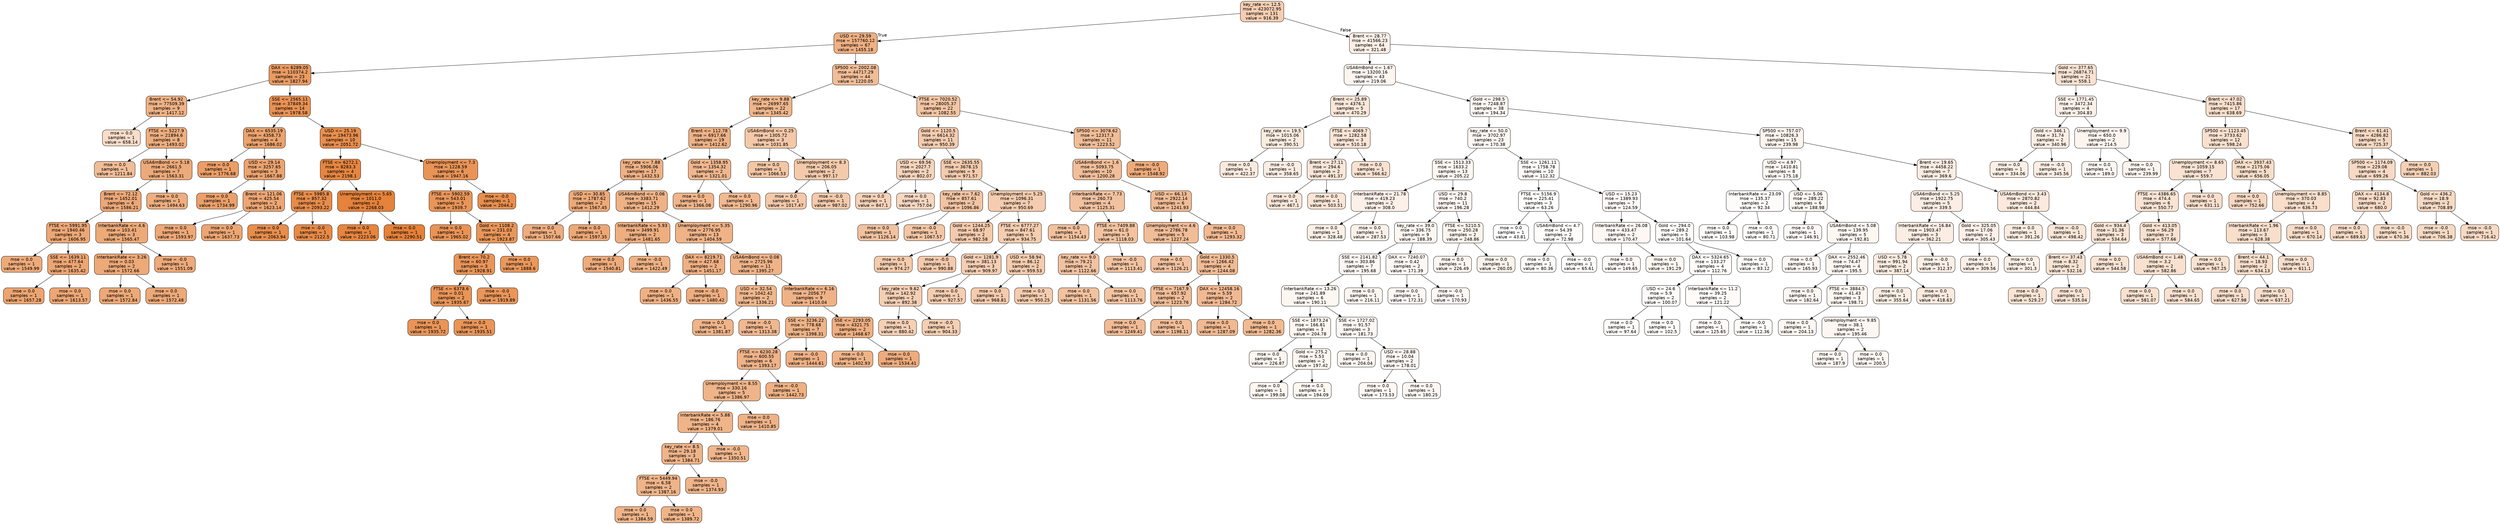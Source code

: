 digraph Tree {
node [shape=box, style="filled, rounded", color="black", fontname=helvetica] ;
edge [fontname=helvetica] ;
0 [label="key_rate <= 12.5\nmse = 423072.95\nsamples = 131\nvalue = 916.39", fillcolor="#f5ceb2"] ;
1 [label="USD <= 29.59\nmse = 157760.12\nsamples = 67\nvalue = 1455.18", fillcolor="#efb083"] ;
0 -> 1 [labeldistance=2.5, labelangle=45, headlabel="True"] ;
2 [label="DAX <= 6289.05\nmse = 110374.2\nsamples = 23\nvalue = 1827.94", fillcolor="#ea9b62"] ;
1 -> 2 ;
3 [label="Brent <= 54.92\nmse = 77509.39\nsamples = 9\nvalue = 1417.12", fillcolor="#efb286"] ;
2 -> 3 ;
4 [label="mse = 0.0\nsamples = 1\nvalue = 658.14", fillcolor="#f8ddc9"] ;
3 -> 4 ;
5 [label="FTSE <= 5227.9\nmse = 21894.6\nsamples = 8\nvalue = 1493.02", fillcolor="#eeae7f"] ;
3 -> 5 ;
6 [label="mse = 0.0\nsamples = 1\nvalue = 1211.84", fillcolor="#f1bd98"] ;
5 -> 6 ;
7 [label="USA6mBond <= 5.18\nmse = 2661.5\nsamples = 7\nvalue = 1563.31", fillcolor="#edaa79"] ;
5 -> 7 ;
8 [label="Brent <= 72.12\nmse = 1452.01\nsamples = 6\nvalue = 1586.21", fillcolor="#eda877"] ;
7 -> 8 ;
9 [label="FTSE <= 5991.95\nmse = 1940.46\nsamples = 3\nvalue = 1606.95", fillcolor="#eda775"] ;
8 -> 9 ;
10 [label="mse = 0.0\nsamples = 1\nvalue = 1549.99", fillcolor="#eeab7a"] ;
9 -> 10 ;
11 [label="SSE <= 1639.11\nmse = 477.64\nsamples = 2\nvalue = 1635.42", fillcolor="#eda673"] ;
9 -> 11 ;
12 [label="mse = 0.0\nsamples = 1\nvalue = 1657.28", fillcolor="#eca571"] ;
11 -> 12 ;
13 [label="mse = 0.0\nsamples = 1\nvalue = 1613.57", fillcolor="#eda775"] ;
11 -> 13 ;
14 [label="InterbankRate <= 4.6\nmse = 103.41\nsamples = 3\nvalue = 1565.47", fillcolor="#edaa79"] ;
8 -> 14 ;
15 [label="InterbankRate <= 3.26\nmse = 0.03\nsamples = 2\nvalue = 1572.66", fillcolor="#eda978"] ;
14 -> 15 ;
16 [label="mse = 0.0\nsamples = 1\nvalue = 1572.84", fillcolor="#eda978"] ;
15 -> 16 ;
17 [label="mse = 0.0\nsamples = 1\nvalue = 1572.48", fillcolor="#eda978"] ;
15 -> 17 ;
18 [label="mse = -0.0\nsamples = 1\nvalue = 1551.09", fillcolor="#eeaa7a"] ;
14 -> 18 ;
19 [label="mse = 0.0\nsamples = 1\nvalue = 1494.63", fillcolor="#eeae7f"] ;
7 -> 19 ;
20 [label="SSE <= 2565.11\nmse = 37849.34\nsamples = 14\nvalue = 1978.58", fillcolor="#e99254"] ;
2 -> 20 ;
21 [label="DAX <= 6535.19\nmse = 4358.73\nsamples = 4\nvalue = 1686.02", fillcolor="#eca36e"] ;
20 -> 21 ;
22 [label="mse = 0.0\nsamples = 1\nvalue = 1776.68", fillcolor="#eb9e66"] ;
21 -> 22 ;
23 [label="USD <= 29.14\nmse = 3257.65\nsamples = 3\nvalue = 1667.88", fillcolor="#eca470"] ;
21 -> 23 ;
24 [label="mse = 0.0\nsamples = 1\nvalue = 1734.99", fillcolor="#eba06a"] ;
23 -> 24 ;
25 [label="Brent <= 121.06\nmse = 425.54\nsamples = 2\nvalue = 1623.14", fillcolor="#eda674"] ;
23 -> 25 ;
26 [label="mse = 0.0\nsamples = 1\nvalue = 1593.97", fillcolor="#eda876"] ;
25 -> 26 ;
27 [label="mse = 0.0\nsamples = 1\nvalue = 1637.73", fillcolor="#eda673"] ;
25 -> 27 ;
28 [label="USD <= 25.19\nmse = 19473.96\nsamples = 10\nvalue = 2051.72", fillcolor="#e88e4e"] ;
20 -> 28 ;
29 [label="FTSE <= 6272.1\nmse = 8283.3\nsamples = 4\nvalue = 2198.1", fillcolor="#e68641"] ;
28 -> 29 ;
30 [label="FTSE <= 5985.8\nmse = 857.32\nsamples = 2\nvalue = 2093.22", fillcolor="#e78c4a"] ;
29 -> 30 ;
31 [label="mse = 0.0\nsamples = 1\nvalue = 2063.94", fillcolor="#e88e4d"] ;
30 -> 31 ;
32 [label="mse = -0.0\nsamples = 1\nvalue = 2122.5", fillcolor="#e78a48"] ;
30 -> 32 ;
33 [label="Unemployment <= 5.65\nmse = 1011.0\nsamples = 2\nvalue = 2268.03", fillcolor="#e5823b"] ;
29 -> 33 ;
34 [label="mse = 0.0\nsamples = 1\nvalue = 2223.06", fillcolor="#e6853f"] ;
33 -> 34 ;
35 [label="mse = 0.0\nsamples = 1\nvalue = 2290.51", fillcolor="#e58139"] ;
33 -> 35 ;
36 [label="Unemployment <= 7.3\nmse = 1228.59\nsamples = 6\nvalue = 1947.16", fillcolor="#e99457"] ;
28 -> 36 ;
37 [label="FTSE <= 5902.59\nmse = 543.01\nsamples = 5\nvalue = 1939.7", fillcolor="#e99558"] ;
36 -> 37 ;
38 [label="mse = 0.0\nsamples = 1\nvalue = 1965.02", fillcolor="#e99356"] ;
37 -> 38 ;
39 [label="Gold <= 1108.2\nmse = 231.03\nsamples = 4\nvalue = 1923.87", fillcolor="#e99659"] ;
37 -> 39 ;
40 [label="Brent <= 70.2\nmse = 60.97\nsamples = 3\nvalue = 1928.91", fillcolor="#e99559"] ;
39 -> 40 ;
41 [label="FTSE <= 6378.6\nmse = 0.01\nsamples = 2\nvalue = 1935.67", fillcolor="#e99558"] ;
40 -> 41 ;
42 [label="mse = 0.0\nsamples = 1\nvalue = 1935.72", fillcolor="#e99558"] ;
41 -> 42 ;
43 [label="mse = 0.0\nsamples = 1\nvalue = 1935.51", fillcolor="#e99558"] ;
41 -> 43 ;
44 [label="mse = -0.0\nsamples = 1\nvalue = 1919.89", fillcolor="#e9965a"] ;
40 -> 44 ;
45 [label="mse = 0.0\nsamples = 1\nvalue = 1888.6", fillcolor="#ea985c"] ;
39 -> 45 ;
46 [label="mse = -0.0\nsamples = 1\nvalue = 2044.2", fillcolor="#e88f4f"] ;
36 -> 46 ;
47 [label="SP500 <= 2002.08\nmse = 44717.29\nsamples = 44\nvalue = 1220.05", fillcolor="#f1bd97"] ;
1 -> 47 ;
48 [label="key_rate <= 9.88\nmse = 26997.65\nsamples = 22\nvalue = 1345.42", fillcolor="#f0b68c"] ;
47 -> 48 ;
49 [label="Brent <= 112.78\nmse = 6917.66\nsamples = 19\nvalue = 1412.62", fillcolor="#efb286"] ;
48 -> 49 ;
50 [label="key_rate <= 7.88\nmse = 5906.06\nsamples = 17\nvalue = 1432.53", fillcolor="#efb185"] ;
49 -> 50 ;
51 [label="USD <= 30.85\nmse = 1787.62\nsamples = 2\nvalue = 1567.45", fillcolor="#edaa79"] ;
50 -> 51 ;
52 [label="mse = 0.0\nsamples = 1\nvalue = 1507.66", fillcolor="#eead7e"] ;
51 -> 52 ;
53 [label="mse = 0.0\nsamples = 1\nvalue = 1597.35", fillcolor="#eda876"] ;
51 -> 53 ;
54 [label="USA6mBond <= 0.06\nmse = 3383.71\nsamples = 15\nvalue = 1412.29", fillcolor="#efb286"] ;
50 -> 54 ;
55 [label="InterbankRate <= 5.93\nmse = 3499.91\nsamples = 2\nvalue = 1481.65", fillcolor="#eeae80"] ;
54 -> 55 ;
56 [label="mse = 0.0\nsamples = 1\nvalue = 1540.81", fillcolor="#eeab7b"] ;
55 -> 56 ;
57 [label="mse = -0.0\nsamples = 1\nvalue = 1422.49", fillcolor="#efb285"] ;
55 -> 57 ;
58 [label="Unemployment <= 5.35\nmse = 2776.95\nsamples = 13\nvalue = 1404.59", fillcolor="#efb387"] ;
54 -> 58 ;
59 [label="DAX <= 8219.71\nmse = 427.68\nsamples = 2\nvalue = 1451.17", fillcolor="#efb083"] ;
58 -> 59 ;
60 [label="mse = 0.0\nsamples = 1\nvalue = 1436.55", fillcolor="#efb184"] ;
59 -> 60 ;
61 [label="mse = -0.0\nsamples = 1\nvalue = 1480.42", fillcolor="#eeae80"] ;
59 -> 61 ;
62 [label="USA6mBond <= 0.08\nmse = 2725.96\nsamples = 11\nvalue = 1395.27", fillcolor="#efb388"] ;
58 -> 62 ;
63 [label="USD <= 32.54\nmse = 1042.42\nsamples = 2\nvalue = 1336.21", fillcolor="#f0b78d"] ;
62 -> 63 ;
64 [label="mse = 0.0\nsamples = 1\nvalue = 1381.87", fillcolor="#f0b489"] ;
63 -> 64 ;
65 [label="mse = -0.0\nsamples = 1\nvalue = 1313.38", fillcolor="#f0b88f"] ;
63 -> 65 ;
66 [label="InterbankRate <= 6.16\nmse = 2056.77\nsamples = 9\nvalue = 1410.04", fillcolor="#efb287"] ;
62 -> 66 ;
67 [label="SSE <= 3236.22\nmse = 778.68\nsamples = 7\nvalue = 1398.31", fillcolor="#efb388"] ;
66 -> 67 ;
68 [label="FTSE <= 6230.28\nmse = 600.55\nsamples = 6\nvalue = 1393.17", fillcolor="#efb388"] ;
67 -> 68 ;
69 [label="Unemployment <= 8.55\nmse = 330.16\nsamples = 5\nvalue = 1386.97", fillcolor="#efb489"] ;
68 -> 69 ;
70 [label="InterbankRate <= 5.88\nmse = 186.76\nsamples = 4\nvalue = 1379.01", fillcolor="#f0b489"] ;
69 -> 70 ;
71 [label="key_rate <= 8.5\nmse = 29.18\nsamples = 3\nvalue = 1384.71", fillcolor="#efb489"] ;
70 -> 71 ;
72 [label="FTSE <= 5449.94\nmse = 6.58\nsamples = 2\nvalue = 1387.16", fillcolor="#efb489"] ;
71 -> 72 ;
73 [label="mse = 0.0\nsamples = 1\nvalue = 1384.59", fillcolor="#efb489"] ;
72 -> 73 ;
74 [label="mse = 0.0\nsamples = 1\nvalue = 1389.72", fillcolor="#efb488"] ;
72 -> 74 ;
75 [label="mse = -0.0\nsamples = 1\nvalue = 1374.93", fillcolor="#f0b48a"] ;
71 -> 75 ;
76 [label="mse = -0.0\nsamples = 1\nvalue = 1350.51", fillcolor="#f0b68c"] ;
70 -> 76 ;
77 [label="mse = 0.0\nsamples = 1\nvalue = 1410.85", fillcolor="#efb287"] ;
69 -> 77 ;
78 [label="mse = -0.0\nsamples = 1\nvalue = 1442.73", fillcolor="#efb184"] ;
68 -> 78 ;
79 [label="mse = -0.0\nsamples = 1\nvalue = 1444.61", fillcolor="#efb084"] ;
67 -> 79 ;
80 [label="SSE <= 2293.05\nmse = 4321.75\nsamples = 2\nvalue = 1468.67", fillcolor="#efaf81"] ;
66 -> 80 ;
81 [label="mse = 0.0\nsamples = 1\nvalue = 1402.93", fillcolor="#efb387"] ;
80 -> 81 ;
82 [label="mse = 0.0\nsamples = 1\nvalue = 1534.41", fillcolor="#eeab7c"] ;
80 -> 82 ;
83 [label="Gold <= 1358.95\nmse = 1354.32\nsamples = 2\nvalue = 1321.01", fillcolor="#f0b78e"] ;
49 -> 83 ;
84 [label="mse = 0.0\nsamples = 1\nvalue = 1366.08", fillcolor="#f0b58a"] ;
83 -> 84 ;
85 [label="mse = 0.0\nsamples = 1\nvalue = 1290.96", fillcolor="#f1b991"] ;
83 -> 85 ;
86 [label="USA6mBond <= 0.25\nmse = 1305.72\nsamples = 3\nvalue = 1031.85", fillcolor="#f4c8a8"] ;
48 -> 86 ;
87 [label="mse = 0.0\nsamples = 1\nvalue = 1066.53", fillcolor="#f3c6a5"] ;
86 -> 87 ;
88 [label="Unemployment <= 8.3\nmse = 206.05\nsamples = 2\nvalue = 997.17", fillcolor="#f4caab"] ;
86 -> 88 ;
89 [label="mse = 0.0\nsamples = 1\nvalue = 1017.47", fillcolor="#f4c8a9"] ;
88 -> 89 ;
90 [label="mse = -0.0\nsamples = 1\nvalue = 987.02", fillcolor="#f4caac"] ;
88 -> 90 ;
91 [label="FTSE <= 7020.52\nmse = 28005.37\nsamples = 22\nvalue = 1082.55", fillcolor="#f3c5a3"] ;
47 -> 91 ;
92 [label="Gold <= 1120.5\nmse = 6614.32\nsamples = 11\nvalue = 950.39", fillcolor="#f5ccaf"] ;
91 -> 92 ;
93 [label="USD <= 69.56\nmse = 2027.7\nsamples = 2\nvalue = 802.07", fillcolor="#f6d4bc"] ;
92 -> 93 ;
94 [label="mse = 0.0\nsamples = 1\nvalue = 847.1", fillcolor="#f6d2b8"] ;
93 -> 94 ;
95 [label="mse = 0.0\nsamples = 1\nvalue = 757.04", fillcolor="#f7d7c0"] ;
93 -> 95 ;
96 [label="SSE <= 2635.55\nmse = 3678.15\nsamples = 9\nvalue = 971.57", fillcolor="#f4cbad"] ;
92 -> 96 ;
97 [label="key_rate <= 7.62\nmse = 857.61\nsamples = 2\nvalue = 1096.86", fillcolor="#f3c4a2"] ;
96 -> 97 ;
98 [label="mse = 0.0\nsamples = 1\nvalue = 1126.14", fillcolor="#f2c2a0"] ;
97 -> 98 ;
99 [label="mse = -0.0\nsamples = 1\nvalue = 1067.57", fillcolor="#f3c6a5"] ;
97 -> 99 ;
100 [label="Unemployment <= 5.25\nmse = 1096.31\nsamples = 7\nvalue = 950.69", fillcolor="#f5ccaf"] ;
96 -> 100 ;
101 [label="Gold <= 1244.25\nmse = 68.97\nsamples = 2\nvalue = 982.58", fillcolor="#f4caac"] ;
100 -> 101 ;
102 [label="mse = 0.0\nsamples = 1\nvalue = 974.27", fillcolor="#f4cbad"] ;
101 -> 102 ;
103 [label="mse = -0.0\nsamples = 1\nvalue = 990.88", fillcolor="#f4caac"] ;
101 -> 103 ;
104 [label="FTSE <= 6777.27\nmse = 847.61\nsamples = 5\nvalue = 934.75", fillcolor="#f5cdb0"] ;
100 -> 104 ;
105 [label="Gold <= 1281.9\nmse = 381.13\nsamples = 3\nvalue = 909.97", fillcolor="#f5ceb3"] ;
104 -> 105 ;
106 [label="key_rate <= 9.62\nmse = 142.92\nsamples = 2\nvalue = 892.38", fillcolor="#f5cfb4"] ;
105 -> 106 ;
107 [label="mse = 0.0\nsamples = 1\nvalue = 880.42", fillcolor="#f5d0b5"] ;
106 -> 107 ;
108 [label="mse = -0.0\nsamples = 1\nvalue = 904.33", fillcolor="#f5cfb3"] ;
106 -> 108 ;
109 [label="mse = 0.0\nsamples = 1\nvalue = 927.57", fillcolor="#f5cdb1"] ;
105 -> 109 ;
110 [label="USD <= 58.94\nmse = 86.12\nsamples = 2\nvalue = 959.53", fillcolor="#f4ccae"] ;
104 -> 110 ;
111 [label="mse = 0.0\nsamples = 1\nvalue = 968.81", fillcolor="#f4cbad"] ;
110 -> 111 ;
112 [label="mse = 0.0\nsamples = 1\nvalue = 950.25", fillcolor="#f5ccaf"] ;
110 -> 112 ;
113 [label="SP500 <= 3078.62\nmse = 12317.3\nsamples = 11\nvalue = 1223.52", fillcolor="#f1bd97"] ;
91 -> 113 ;
114 [label="USA6mBond <= 1.6\nmse = 5093.75\nsamples = 10\nvalue = 1200.28", fillcolor="#f2be99"] ;
113 -> 114 ;
115 [label="InterbankRate <= 7.73\nmse = 260.73\nsamples = 4\nvalue = 1125.31", fillcolor="#f2c2a0"] ;
114 -> 115 ;
116 [label="mse = 0.0\nsamples = 1\nvalue = 1154.43", fillcolor="#f2c19d"] ;
115 -> 116 ;
117 [label="FTSE <= 7409.88\nmse = 61.0\nsamples = 3\nvalue = 1118.03", fillcolor="#f3c3a0"] ;
115 -> 117 ;
118 [label="key_rate <= 9.0\nmse = 79.21\nsamples = 2\nvalue = 1122.66", fillcolor="#f3c2a0"] ;
117 -> 118 ;
119 [label="mse = 0.0\nsamples = 1\nvalue = 1131.56", fillcolor="#f2c29f"] ;
118 -> 119 ;
120 [label="mse = 0.0\nsamples = 1\nvalue = 1113.76", fillcolor="#f3c3a1"] ;
118 -> 120 ;
121 [label="mse = -0.0\nsamples = 1\nvalue = 1113.41", fillcolor="#f3c3a1"] ;
117 -> 121 ;
122 [label="USD <= 66.13\nmse = 2922.14\nsamples = 6\nvalue = 1241.93", fillcolor="#f1bc95"] ;
114 -> 122 ;
123 [label="Unemployment <= 4.6\nmse = 2786.78\nsamples = 5\nvalue = 1227.24", fillcolor="#f1bd97"] ;
122 -> 123 ;
124 [label="mse = 0.0\nsamples = 1\nvalue = 1126.21", fillcolor="#f2c2a0"] ;
123 -> 124 ;
125 [label="Gold <= 1330.5\nmse = 1266.42\nsamples = 4\nvalue = 1244.08", fillcolor="#f1bc95"] ;
123 -> 125 ;
126 [label="FTSE <= 7167.9\nmse = 657.92\nsamples = 2\nvalue = 1223.76", fillcolor="#f1bd97"] ;
125 -> 126 ;
127 [label="mse = 0.0\nsamples = 1\nvalue = 1249.41", fillcolor="#f1bb95"] ;
126 -> 127 ;
128 [label="mse = 0.0\nsamples = 1\nvalue = 1198.11", fillcolor="#f2be99"] ;
126 -> 128 ;
129 [label="DAX <= 12458.16\nmse = 5.59\nsamples = 2\nvalue = 1284.72", fillcolor="#f1b992"] ;
125 -> 129 ;
130 [label="mse = 0.0\nsamples = 1\nvalue = 1287.09", fillcolor="#f1b991"] ;
129 -> 130 ;
131 [label="mse = 0.0\nsamples = 1\nvalue = 1282.36", fillcolor="#f1ba92"] ;
129 -> 131 ;
132 [label="mse = 0.0\nsamples = 1\nvalue = 1293.32", fillcolor="#f1b991"] ;
122 -> 132 ;
133 [label="mse = -0.0\nsamples = 1\nvalue = 1548.92", fillcolor="#eeab7a"] ;
113 -> 133 ;
134 [label="Brent <= 28.77\nmse = 41566.23\nsamples = 64\nvalue = 321.48", fillcolor="#fcefe7"] ;
0 -> 134 [labeldistance=2.5, labelangle=-45, headlabel="False"] ;
135 [label="USA6mBond <= 1.67\nmse = 13200.16\nsamples = 43\nvalue = 219.06", fillcolor="#fdf5f0"] ;
134 -> 135 ;
136 [label="Brent <= 25.89\nmse = 4376.1\nsamples = 5\nvalue = 470.29", fillcolor="#fae7d9"] ;
135 -> 136 ;
137 [label="key_rate <= 19.5\nmse = 1015.06\nsamples = 2\nvalue = 390.51", fillcolor="#fbece0"] ;
136 -> 137 ;
138 [label="mse = 0.0\nsamples = 1\nvalue = 422.37", fillcolor="#fbeade"] ;
137 -> 138 ;
139 [label="mse = -0.0\nsamples = 1\nvalue = 358.65", fillcolor="#fbede3"] ;
137 -> 139 ;
140 [label="FTSE <= 4069.7\nmse = 1282.58\nsamples = 3\nvalue = 510.18", fillcolor="#fae5d6"] ;
136 -> 140 ;
141 [label="Brent <= 27.11\nmse = 294.6\nsamples = 2\nvalue = 491.37", fillcolor="#fae6d8"] ;
140 -> 141 ;
142 [label="mse = 0.0\nsamples = 1\nvalue = 467.1", fillcolor="#fae7da"] ;
141 -> 142 ;
143 [label="mse = 0.0\nsamples = 1\nvalue = 503.51", fillcolor="#fae5d6"] ;
141 -> 143 ;
144 [label="mse = 0.0\nsamples = 1\nvalue = 566.62", fillcolor="#f9e2d1"] ;
140 -> 144 ;
145 [label="Gold <= 298.5\nmse = 7248.87\nsamples = 38\nvalue = 194.34", fillcolor="#fdf7f2"] ;
135 -> 145 ;
146 [label="key_rate <= 50.0\nmse = 3702.97\nsamples = 23\nvalue = 170.38", fillcolor="#fef8f4"] ;
145 -> 146 ;
147 [label="SSE <= 1513.33\nmse = 1633.2\nsamples = 13\nvalue = 205.22", fillcolor="#fdf6f1"] ;
146 -> 147 ;
148 [label="InterbankRate <= 21.78\nmse = 419.23\nsamples = 2\nvalue = 308.0", fillcolor="#fcf0e8"] ;
147 -> 148 ;
149 [label="mse = 0.0\nsamples = 1\nvalue = 328.48", fillcolor="#fcefe6"] ;
148 -> 149 ;
150 [label="mse = 0.0\nsamples = 1\nvalue = 287.53", fillcolor="#fcf1ea"] ;
148 -> 150 ;
151 [label="USD <= 29.8\nmse = 740.2\nsamples = 11\nvalue = 196.28", fillcolor="#fdf6f2"] ;
147 -> 151 ;
152 [label="key_rate <= 39.0\nmse = 336.75\nsamples = 9\nvalue = 188.39", fillcolor="#fdf7f2"] ;
151 -> 152 ;
153 [label="SSE <= 2141.82\nmse = 303.86\nsamples = 7\nvalue = 195.68", fillcolor="#fdf6f2"] ;
152 -> 153 ;
154 [label="InterbankRate <= 13.26\nmse = 241.89\nsamples = 6\nvalue = 190.11", fillcolor="#fdf7f2"] ;
153 -> 154 ;
155 [label="SSE <= 1873.24\nmse = 166.81\nsamples = 3\nvalue = 204.78", fillcolor="#fdf6f1"] ;
154 -> 155 ;
156 [label="mse = 0.0\nsamples = 1\nvalue = 226.87", fillcolor="#fdf5ef"] ;
155 -> 156 ;
157 [label="Gold <= 275.2\nmse = 5.53\nsamples = 2\nvalue = 197.42", fillcolor="#fdf6f1"] ;
155 -> 157 ;
158 [label="mse = 0.0\nsamples = 1\nvalue = 199.08", fillcolor="#fdf6f1"] ;
157 -> 158 ;
159 [label="mse = 0.0\nsamples = 1\nvalue = 194.09", fillcolor="#fdf7f2"] ;
157 -> 159 ;
160 [label="SSE <= 1727.02\nmse = 91.57\nsamples = 3\nvalue = 181.73", fillcolor="#fdf7f3"] ;
154 -> 160 ;
161 [label="mse = 0.0\nsamples = 1\nvalue = 204.04", fillcolor="#fdf6f1"] ;
160 -> 161 ;
162 [label="USD <= 28.88\nmse = 10.04\nsamples = 2\nvalue = 178.01", fillcolor="#fdf7f3"] ;
160 -> 162 ;
163 [label="mse = 0.0\nsamples = 1\nvalue = 173.53", fillcolor="#fdf8f4"] ;
162 -> 163 ;
164 [label="mse = 0.0\nsamples = 1\nvalue = 180.25", fillcolor="#fdf7f3"] ;
162 -> 164 ;
165 [label="mse = 0.0\nsamples = 1\nvalue = 216.11", fillcolor="#fdf5f0"] ;
153 -> 165 ;
166 [label="DAX <= 7240.07\nmse = 0.42\nsamples = 2\nvalue = 171.39", fillcolor="#fef8f4"] ;
152 -> 166 ;
167 [label="mse = 0.0\nsamples = 1\nvalue = 172.31", fillcolor="#fef8f4"] ;
166 -> 167 ;
168 [label="mse = -0.0\nsamples = 1\nvalue = 170.93", fillcolor="#fef8f4"] ;
166 -> 168 ;
169 [label="FTSE <= 5210.5\nmse = 250.28\nsamples = 2\nvalue = 248.86", fillcolor="#fdf4ed"] ;
151 -> 169 ;
170 [label="mse = 0.0\nsamples = 1\nvalue = 226.49", fillcolor="#fdf5ef"] ;
169 -> 170 ;
171 [label="mse = 0.0\nsamples = 1\nvalue = 260.05", fillcolor="#fcf3ec"] ;
169 -> 171 ;
172 [label="SSE <= 1261.11\nmse = 1758.78\nsamples = 10\nvalue = 112.32", fillcolor="#fefbf9"] ;
146 -> 172 ;
173 [label="FTSE <= 5156.9\nmse = 225.41\nsamples = 3\nvalue = 63.26", fillcolor="#fffefd"] ;
172 -> 173 ;
174 [label="mse = 0.0\nsamples = 1\nvalue = 43.81", fillcolor="#ffffff"] ;
173 -> 174 ;
175 [label="USA6mBond <= 4.7\nmse = 54.39\nsamples = 2\nvalue = 72.98", fillcolor="#fffdfc"] ;
173 -> 175 ;
176 [label="mse = 0.0\nsamples = 1\nvalue = 80.36", fillcolor="#fffdfc"] ;
175 -> 176 ;
177 [label="mse = -0.0\nsamples = 1\nvalue = 65.61", fillcolor="#fffefd"] ;
175 -> 177 ;
178 [label="USD <= 15.23\nmse = 1389.93\nsamples = 7\nvalue = 124.59", fillcolor="#fefaf8"] ;
172 -> 178 ;
179 [label="InterbankRate <= 26.08\nmse = 433.47\nsamples = 2\nvalue = 170.47", fillcolor="#fef8f4"] ;
178 -> 179 ;
180 [label="mse = 0.0\nsamples = 1\nvalue = 149.65", fillcolor="#fef9f6"] ;
179 -> 180 ;
181 [label="mse = 0.0\nsamples = 1\nvalue = 191.29", fillcolor="#fdf7f2"] ;
179 -> 181 ;
182 [label="Gold <= 294.0\nmse = 289.2\nsamples = 5\nvalue = 101.64", fillcolor="#fefcfa"] ;
178 -> 182 ;
183 [label="DAX <= 5324.65\nmse = 133.27\nsamples = 4\nvalue = 112.76", fillcolor="#fefbf9"] ;
182 -> 183 ;
184 [label="USD <= 24.6\nmse = 5.9\nsamples = 2\nvalue = 100.07", fillcolor="#fefcfa"] ;
183 -> 184 ;
185 [label="mse = 0.0\nsamples = 1\nvalue = 97.64", fillcolor="#fefcfa"] ;
184 -> 185 ;
186 [label="mse = 0.0\nsamples = 1\nvalue = 102.5", fillcolor="#fefcfa"] ;
184 -> 186 ;
187 [label="InterbankRate <= 11.2\nmse = 39.25\nsamples = 2\nvalue = 121.22", fillcolor="#fefbf8"] ;
183 -> 187 ;
188 [label="mse = 0.0\nsamples = 1\nvalue = 125.65", fillcolor="#fefaf8"] ;
187 -> 188 ;
189 [label="mse = -0.0\nsamples = 1\nvalue = 112.36", fillcolor="#fefbf9"] ;
187 -> 189 ;
190 [label="mse = 0.0\nsamples = 1\nvalue = 83.12", fillcolor="#fffdfc"] ;
182 -> 190 ;
191 [label="SP500 <= 757.07\nmse = 10826.3\nsamples = 15\nvalue = 239.98", fillcolor="#fdf4ee"] ;
145 -> 191 ;
192 [label="USD <= 4.97\nmse = 1410.81\nsamples = 8\nvalue = 175.18", fillcolor="#fdf8f3"] ;
191 -> 192 ;
193 [label="InterbankRate <= 23.09\nmse = 135.37\nsamples = 2\nvalue = 92.34", fillcolor="#fefcfb"] ;
192 -> 193 ;
194 [label="mse = 0.0\nsamples = 1\nvalue = 103.98", fillcolor="#fefcfa"] ;
193 -> 194 ;
195 [label="mse = -0.0\nsamples = 1\nvalue = 80.71", fillcolor="#fffdfc"] ;
193 -> 195 ;
196 [label="USD <= 5.06\nmse = 289.22\nsamples = 6\nvalue = 188.98", fillcolor="#fdf7f2"] ;
192 -> 196 ;
197 [label="mse = 0.0\nsamples = 1\nvalue = 146.91", fillcolor="#fef9f6"] ;
196 -> 197 ;
198 [label="USA6mBond <= 5.08\nmse = 139.95\nsamples = 5\nvalue = 192.81", fillcolor="#fdf7f2"] ;
196 -> 198 ;
199 [label="mse = 0.0\nsamples = 1\nvalue = 165.93", fillcolor="#fef8f4"] ;
198 -> 199 ;
200 [label="DAX <= 2552.46\nmse = 74.47\nsamples = 4\nvalue = 195.5", fillcolor="#fdf6f2"] ;
198 -> 200 ;
201 [label="mse = 0.0\nsamples = 1\nvalue = 182.64", fillcolor="#fdf7f3"] ;
200 -> 201 ;
202 [label="FTSE <= 3884.5\nmse = 41.43\nsamples = 3\nvalue = 198.71", fillcolor="#fdf6f1"] ;
200 -> 202 ;
203 [label="mse = 0.0\nsamples = 1\nvalue = 204.13", fillcolor="#fdf6f1"] ;
202 -> 203 ;
204 [label="Unemployment <= 9.85\nmse = 38.1\nsamples = 2\nvalue = 195.46", fillcolor="#fdf6f2"] ;
202 -> 204 ;
205 [label="mse = 0.0\nsamples = 1\nvalue = 187.9", fillcolor="#fdf7f2"] ;
204 -> 205 ;
206 [label="mse = 0.0\nsamples = 1\nvalue = 200.5", fillcolor="#fdf6f1"] ;
204 -> 206 ;
207 [label="Brent <= 19.65\nmse = 4458.22\nsamples = 7\nvalue = 369.6", fillcolor="#fbede2"] ;
191 -> 207 ;
208 [label="USA6mBond <= 5.25\nmse = 1922.75\nsamples = 5\nvalue = 339.5", fillcolor="#fceee5"] ;
207 -> 208 ;
209 [label="InterbankRate <= 16.84\nmse = 1903.47\nsamples = 3\nvalue = 362.21", fillcolor="#fbede3"] ;
208 -> 209 ;
210 [label="USD <= 5.78\nmse = 991.94\nsamples = 2\nvalue = 387.14", fillcolor="#fbece1"] ;
209 -> 210 ;
211 [label="mse = 0.0\nsamples = 1\nvalue = 355.64", fillcolor="#fbeee4"] ;
210 -> 211 ;
212 [label="mse = 0.0\nsamples = 1\nvalue = 418.63", fillcolor="#fbeade"] ;
210 -> 212 ;
213 [label="mse = -0.0\nsamples = 1\nvalue = 312.37", fillcolor="#fcf0e7"] ;
209 -> 213 ;
214 [label="Gold <= 325.05\nmse = 17.06\nsamples = 2\nvalue = 305.43", fillcolor="#fcf0e8"] ;
208 -> 214 ;
215 [label="mse = 0.0\nsamples = 1\nvalue = 309.56", fillcolor="#fcf0e8"] ;
214 -> 215 ;
216 [label="mse = 0.0\nsamples = 1\nvalue = 301.3", fillcolor="#fcf1e8"] ;
214 -> 216 ;
217 [label="USA6mBond <= 3.43\nmse = 2870.82\nsamples = 2\nvalue = 444.84", fillcolor="#fae9dc"] ;
207 -> 217 ;
218 [label="mse = 0.0\nsamples = 1\nvalue = 391.26", fillcolor="#fbece0"] ;
217 -> 218 ;
219 [label="mse = -0.0\nsamples = 1\nvalue = 498.42", fillcolor="#fae6d7"] ;
217 -> 219 ;
220 [label="Gold <= 377.65\nmse = 26874.71\nsamples = 21\nvalue = 558.1", fillcolor="#f9e2d2"] ;
134 -> 220 ;
221 [label="SSE <= 1771.45\nmse = 3472.34\nsamples = 4\nvalue = 304.83", fillcolor="#fcf0e8"] ;
220 -> 221 ;
222 [label="Gold <= 346.1\nmse = 31.74\nsamples = 2\nvalue = 340.96", fillcolor="#fceee5"] ;
221 -> 222 ;
223 [label="mse = 0.0\nsamples = 1\nvalue = 334.06", fillcolor="#fcefe5"] ;
222 -> 223 ;
224 [label="mse = -0.0\nsamples = 1\nvalue = 345.56", fillcolor="#fceee4"] ;
222 -> 224 ;
225 [label="Unemployment <= 9.9\nmse = 650.0\nsamples = 2\nvalue = 214.5", fillcolor="#fdf5f0"] ;
221 -> 225 ;
226 [label="mse = 0.0\nsamples = 1\nvalue = 189.0", fillcolor="#fdf7f2"] ;
225 -> 226 ;
227 [label="mse = 0.0\nsamples = 1\nvalue = 239.99", fillcolor="#fdf4ee"] ;
225 -> 227 ;
228 [label="Brent <= 47.02\nmse = 7415.86\nsamples = 17\nvalue = 638.69", fillcolor="#f8decb"] ;
220 -> 228 ;
229 [label="SP500 <= 1123.45\nmse = 3733.62\nsamples = 12\nvalue = 598.24", fillcolor="#f9e0ce"] ;
228 -> 229 ;
230 [label="Unemployment <= 8.65\nmse = 1059.15\nsamples = 7\nvalue = 559.7", fillcolor="#f9e2d2"] ;
229 -> 230 ;
231 [label="FTSE <= 4386.65\nmse = 474.4\nsamples = 6\nvalue = 550.77", fillcolor="#f9e3d2"] ;
230 -> 231 ;
232 [label="Gold <= 934.4\nmse = 31.36\nsamples = 3\nvalue = 534.64", fillcolor="#f9e3d4"] ;
231 -> 232 ;
233 [label="Brent <= 37.43\nmse = 8.32\nsamples = 2\nvalue = 532.16", fillcolor="#f9e4d4"] ;
232 -> 233 ;
234 [label="mse = 0.0\nsamples = 1\nvalue = 529.27", fillcolor="#f9e4d4"] ;
233 -> 234 ;
235 [label="mse = 0.0\nsamples = 1\nvalue = 535.04", fillcolor="#f9e3d4"] ;
233 -> 235 ;
236 [label="mse = 0.0\nsamples = 1\nvalue = 544.58", fillcolor="#f9e3d3"] ;
232 -> 236 ;
237 [label="Gold <= 413.05\nmse = 56.29\nsamples = 3\nvalue = 577.66", fillcolor="#f9e1d0"] ;
231 -> 237 ;
238 [label="USA6mBond <= 1.48\nmse = 3.2\nsamples = 2\nvalue = 582.86", fillcolor="#f9e1cf"] ;
237 -> 238 ;
239 [label="mse = 0.0\nsamples = 1\nvalue = 581.07", fillcolor="#f9e1d0"] ;
238 -> 239 ;
240 [label="mse = 0.0\nsamples = 1\nvalue = 584.65", fillcolor="#f9e1cf"] ;
238 -> 240 ;
241 [label="mse = 0.0\nsamples = 1\nvalue = 567.25", fillcolor="#f9e2d1"] ;
237 -> 241 ;
242 [label="mse = 0.0\nsamples = 1\nvalue = 631.11", fillcolor="#f8decb"] ;
230 -> 242 ;
243 [label="DAX <= 3937.43\nmse = 2175.06\nsamples = 5\nvalue = 656.05", fillcolor="#f8ddc9"] ;
229 -> 243 ;
244 [label="mse = 0.0\nsamples = 1\nvalue = 752.66", fillcolor="#f7d7c1"] ;
243 -> 244 ;
245 [label="Unemployment <= 8.85\nmse = 370.03\nsamples = 4\nvalue = 636.73", fillcolor="#f8decb"] ;
243 -> 245 ;
246 [label="InterbankRate <= 1.96\nmse = 113.67\nsamples = 3\nvalue = 628.38", fillcolor="#f8decb"] ;
245 -> 246 ;
247 [label="Brent <= 44.1\nmse = 18.93\nsamples = 2\nvalue = 634.13", fillcolor="#f8decb"] ;
246 -> 247 ;
248 [label="mse = 0.0\nsamples = 1\nvalue = 627.98", fillcolor="#f8decc"] ;
247 -> 248 ;
249 [label="mse = 0.0\nsamples = 1\nvalue = 637.21", fillcolor="#f8decb"] ;
247 -> 249 ;
250 [label="mse = 0.0\nsamples = 1\nvalue = 611.1", fillcolor="#f8dfcd"] ;
246 -> 250 ;
251 [label="mse = 0.0\nsamples = 1\nvalue = 670.14", fillcolor="#f8dcc8"] ;
245 -> 251 ;
252 [label="Brent <= 61.41\nmse = 4286.82\nsamples = 5\nvalue = 725.37", fillcolor="#f7d9c3"] ;
228 -> 252 ;
253 [label="SP500 <= 1174.09\nmse = 229.08\nsamples = 4\nvalue = 699.26", fillcolor="#f7dac5"] ;
252 -> 253 ;
254 [label="DAX <= 4134.8\nmse = 92.83\nsamples = 2\nvalue = 680.0", fillcolor="#f8dbc7"] ;
253 -> 254 ;
255 [label="mse = 0.0\nsamples = 1\nvalue = 689.63", fillcolor="#f8dbc6"] ;
254 -> 255 ;
256 [label="mse = -0.0\nsamples = 1\nvalue = 670.36", fillcolor="#f8dcc8"] ;
254 -> 256 ;
257 [label="Gold <= 436.2\nmse = 18.9\nsamples = 2\nvalue = 708.89", fillcolor="#f7dac4"] ;
253 -> 257 ;
258 [label="mse = -0.0\nsamples = 1\nvalue = 706.38", fillcolor="#f7dac5"] ;
257 -> 258 ;
259 [label="mse = -0.0\nsamples = 1\nvalue = 716.42", fillcolor="#f7d9c4"] ;
257 -> 259 ;
260 [label="mse = 0.0\nsamples = 1\nvalue = 882.03", fillcolor="#f5d0b5"] ;
252 -> 260 ;
}